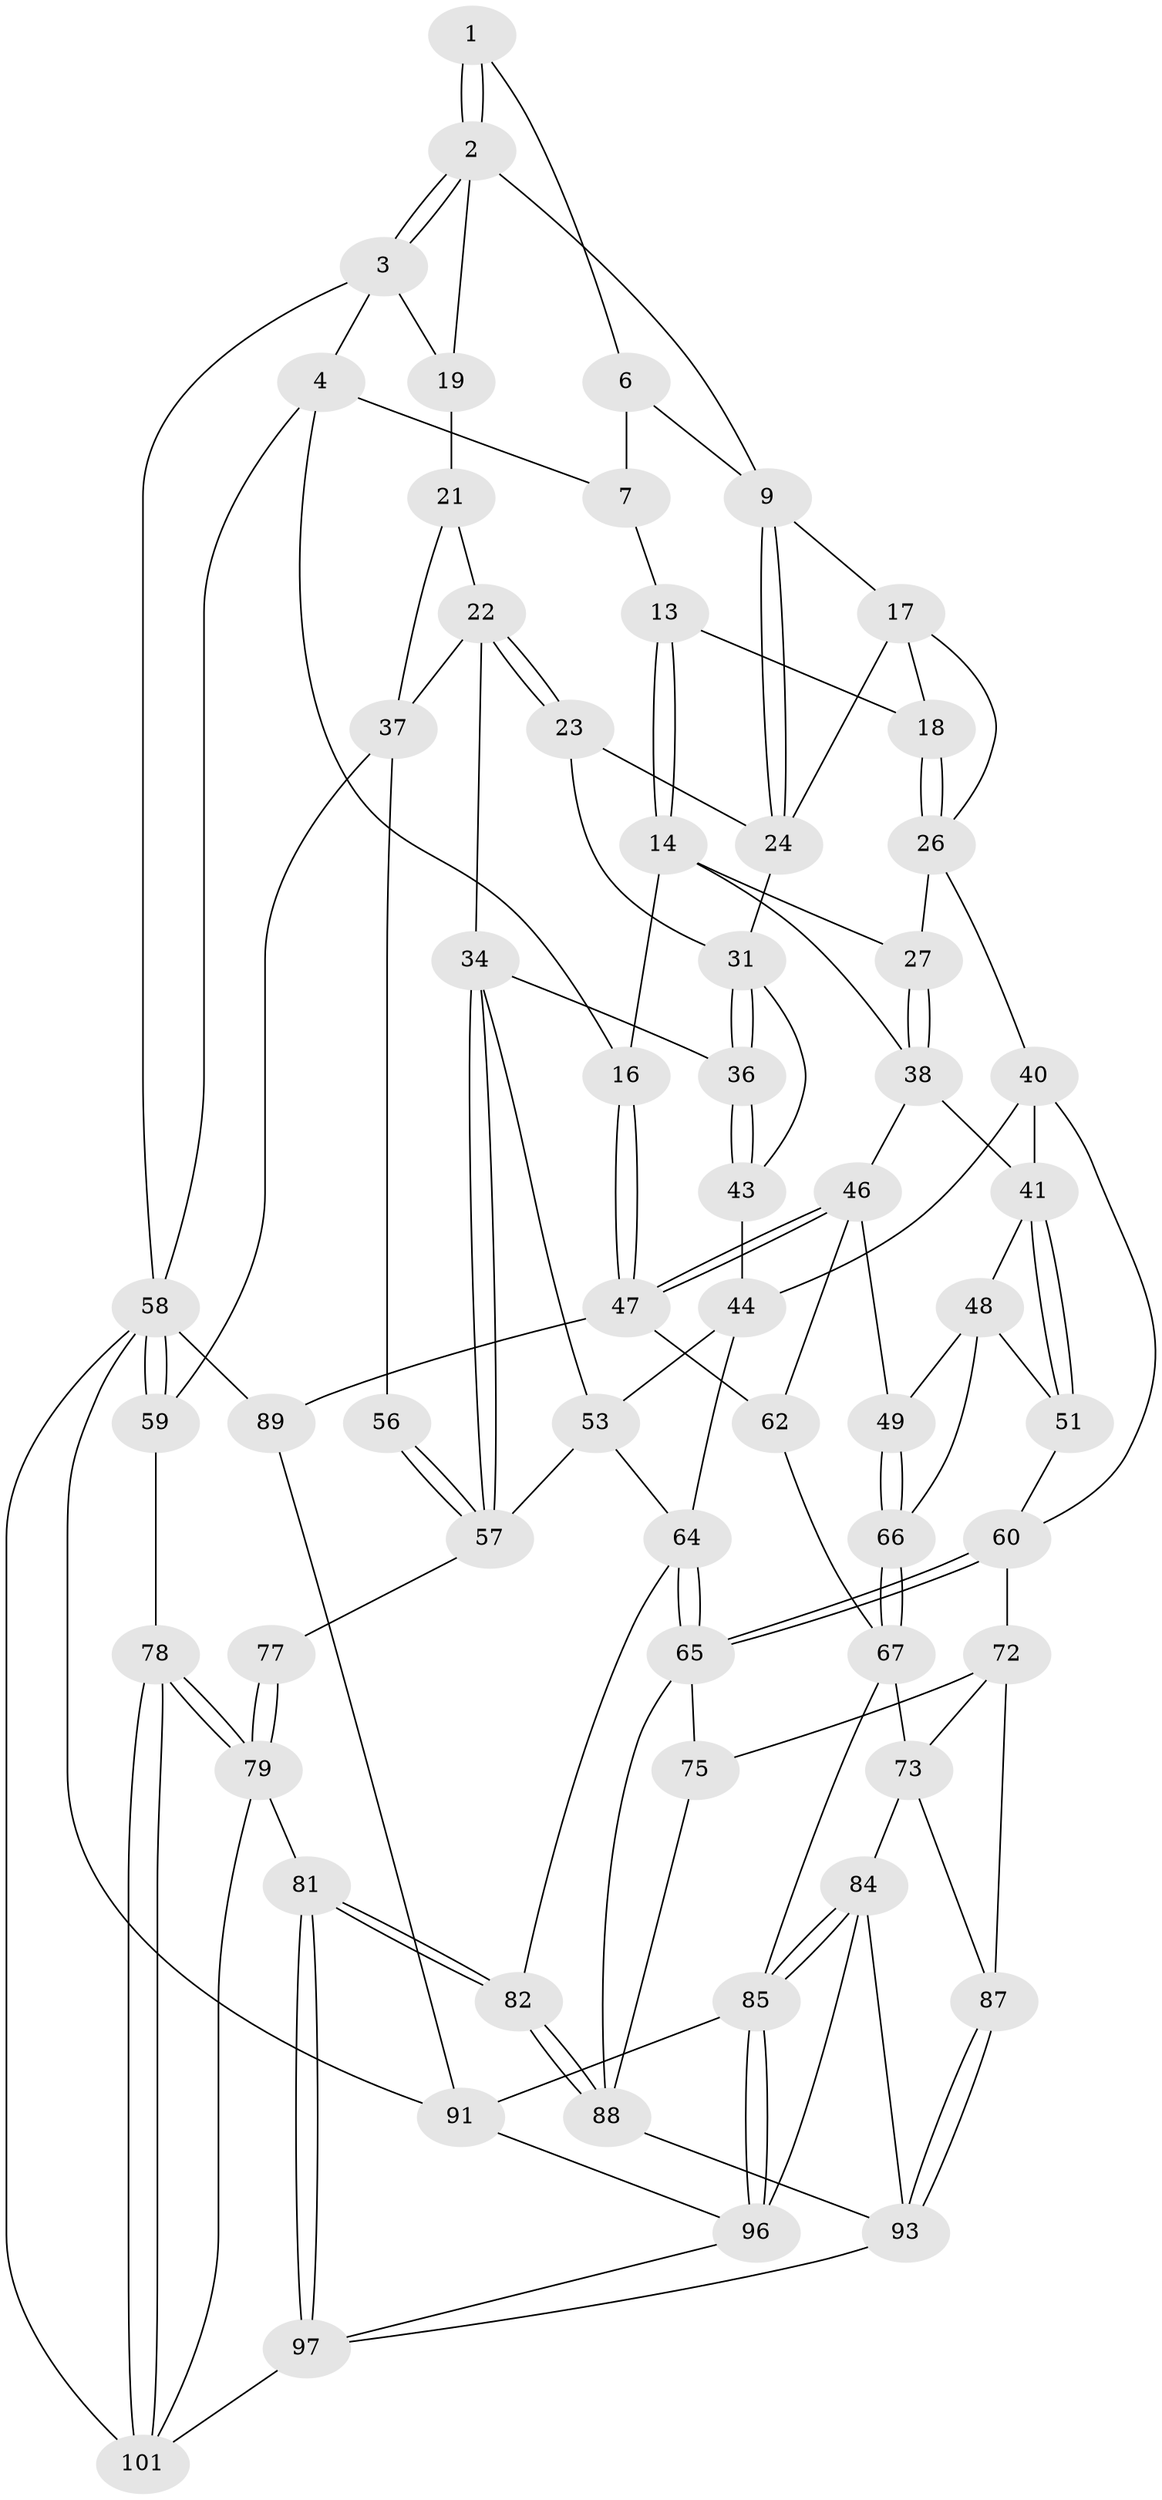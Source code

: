 // original degree distribution, {3: 0.029411764705882353, 5: 0.5, 6: 0.23529411764705882, 4: 0.23529411764705882}
// Generated by graph-tools (version 1.1) at 2025/11/02/21/25 10:11:12]
// undirected, 62 vertices, 139 edges
graph export_dot {
graph [start="1"]
  node [color=gray90,style=filled];
  1 [pos="+0.49933885723382826+0"];
  2 [pos="+0.7044732558227031+0",super="+8"];
  3 [pos="+1+0"];
  4 [pos="+0+0",super="+5"];
  6 [pos="+0.44993869626789973+0.03683744869489886",super="+11"];
  7 [pos="+0.28168634583160757+0",super="+12"];
  9 [pos="+0.6268093350402276+0.1505596879713075",super="+10"];
  13 [pos="+0.26188936205232816+0.09802116609018824"];
  14 [pos="+0.08319899776244163+0.1259376096517508",super="+15"];
  16 [pos="+0+0.05551345051350664"];
  17 [pos="+0.5073313998007278+0.1633522544486087",super="+28"];
  18 [pos="+0.2854601455799257+0.13697676841226228"];
  19 [pos="+0.8713810382697599+0.1247306523504616",super="+20"];
  21 [pos="+0.8743568250954689+0.13007484544155443",super="+25"];
  22 [pos="+0.889987554810441+0.2928929439392141",super="+33"];
  23 [pos="+0.7852574288795862+0.2978482209672728"];
  24 [pos="+0.651880013401536+0.2271901746861702",super="+30"];
  26 [pos="+0.2952501349529244+0.2874384761645634",super="+29"];
  27 [pos="+0.22972904582092915+0.31999522857085194"];
  31 [pos="+0.7535364553097131+0.3691728140240246",super="+32"];
  34 [pos="+0.8961865419149129+0.5190019045708212",super="+35"];
  36 [pos="+0.7978903282408771+0.5028682753492502"];
  37 [pos="+1+0.2560650058619185",super="+55"];
  38 [pos="+0.19197687049045895+0.35895977585881833",super="+39"];
  40 [pos="+0.40906438240593784+0.45810679875460386",super="+45"];
  41 [pos="+0.34736202343172135+0.4814422322783625",super="+42"];
  43 [pos="+0.6099323514557031+0.4221426152545145"];
  44 [pos="+0.5816899725297431+0.45716831467098984",super="+54"];
  46 [pos="+0.12543813701148285+0.4005441742042956",super="+50"];
  47 [pos="+0+0.513021675700969",super="+63"];
  48 [pos="+0.22063524761793635+0.5073988643989049",super="+52"];
  49 [pos="+0.16206808527461078+0.5358978572057931"];
  51 [pos="+0.29483456249392914+0.6222096743875878"];
  53 [pos="+0.7741218592942548+0.5454589720461442",super="+70"];
  56 [pos="+0.9957168985883278+0.5808795988955376"];
  57 [pos="+0.9034719175549237+0.5251157670889814",super="+69"];
  58 [pos="+1+1",super="+90"];
  59 [pos="+1+0.7437344377335884"];
  60 [pos="+0.44522228453728446+0.6473570349705426",super="+61"];
  62 [pos="+0+0.5292955086487853"];
  64 [pos="+0.5915693778529685+0.6836392942446642",super="+71"];
  65 [pos="+0.45332852885858094+0.6534399404892438",super="+74"];
  66 [pos="+0.17002795393354223+0.6597829277554678"];
  67 [pos="+0.16384387359961866+0.6682220037778361",super="+68"];
  72 [pos="+0.33364901618060844+0.6966812118512485",super="+76"];
  73 [pos="+0.3072727171192931+0.7313083807908152",super="+83"];
  75 [pos="+0.4175832267409686+0.7952601720496956"];
  77 [pos="+0.8682871474985904+0.703028321345747"];
  78 [pos="+1+0.8183286331917465"];
  79 [pos="+0.849170101286037+0.8335706759336228",super="+80"];
  81 [pos="+0.6617813288271097+0.8128593805995125"];
  82 [pos="+0.6598641182864117+0.8080968153274682"];
  84 [pos="+0.27300178156188226+0.7878088145129282",super="+95"];
  85 [pos="+0.14097351901921715+0.7854533372106272",super="+86"];
  87 [pos="+0.3855803345068749+0.8428473027747398"];
  88 [pos="+0.5330436393885284+0.816687422045355",super="+92"];
  89 [pos="+0+0.8422952750807055"];
  91 [pos="+0.07353652125929944+0.8359832734318873",super="+100"];
  93 [pos="+0.3956740939601926+0.9011093320752406",super="+94"];
  96 [pos="+0.21147903517717756+0.9061071797989652",super="+99"];
  97 [pos="+0.596679812025649+1",super="+98"];
  101 [pos="+0.8749603496434736+1",super="+102"];
  1 -- 2;
  1 -- 2;
  1 -- 6;
  2 -- 3;
  2 -- 3;
  2 -- 9;
  2 -- 19;
  3 -- 4;
  3 -- 58;
  3 -- 19;
  4 -- 16;
  4 -- 58;
  4 -- 7;
  6 -- 7 [weight=2];
  6 -- 9;
  7 -- 13;
  9 -- 24;
  9 -- 24;
  9 -- 17;
  13 -- 14;
  13 -- 14;
  13 -- 18;
  14 -- 27;
  14 -- 16;
  14 -- 38;
  16 -- 47;
  16 -- 47;
  17 -- 18;
  17 -- 24;
  17 -- 26;
  18 -- 26;
  18 -- 26;
  19 -- 21 [weight=2];
  21 -- 22;
  21 -- 37;
  22 -- 23;
  22 -- 23;
  22 -- 34;
  22 -- 37;
  23 -- 24;
  23 -- 31;
  24 -- 31;
  26 -- 27;
  26 -- 40;
  27 -- 38;
  27 -- 38;
  31 -- 36;
  31 -- 36;
  31 -- 43;
  34 -- 57;
  34 -- 57;
  34 -- 36;
  34 -- 53;
  36 -- 43;
  36 -- 43;
  37 -- 56;
  37 -- 59;
  38 -- 46;
  38 -- 41;
  40 -- 41;
  40 -- 44;
  40 -- 60;
  41 -- 51;
  41 -- 51;
  41 -- 48;
  43 -- 44;
  44 -- 64;
  44 -- 53;
  46 -- 47;
  46 -- 47;
  46 -- 62;
  46 -- 49;
  47 -- 89;
  47 -- 62;
  48 -- 49;
  48 -- 66;
  48 -- 51;
  49 -- 66;
  49 -- 66;
  51 -- 60;
  53 -- 64;
  53 -- 57;
  56 -- 57;
  56 -- 57;
  57 -- 77;
  58 -- 59;
  58 -- 59;
  58 -- 89;
  58 -- 91;
  58 -- 101;
  59 -- 78;
  60 -- 65;
  60 -- 65;
  60 -- 72;
  62 -- 67;
  64 -- 65;
  64 -- 65;
  64 -- 82;
  65 -- 88;
  65 -- 75;
  66 -- 67;
  66 -- 67;
  67 -- 73;
  67 -- 85;
  72 -- 73;
  72 -- 75;
  72 -- 87;
  73 -- 84;
  73 -- 87;
  75 -- 88;
  77 -- 79;
  77 -- 79;
  78 -- 79;
  78 -- 79;
  78 -- 101;
  78 -- 101;
  79 -- 81;
  79 -- 101;
  81 -- 82;
  81 -- 82;
  81 -- 97;
  81 -- 97;
  82 -- 88;
  82 -- 88;
  84 -- 85;
  84 -- 85;
  84 -- 96;
  84 -- 93;
  85 -- 96;
  85 -- 96;
  85 -- 91;
  87 -- 93;
  87 -- 93;
  88 -- 93;
  89 -- 91;
  91 -- 96;
  93 -- 97;
  96 -- 97;
  97 -- 101;
}

